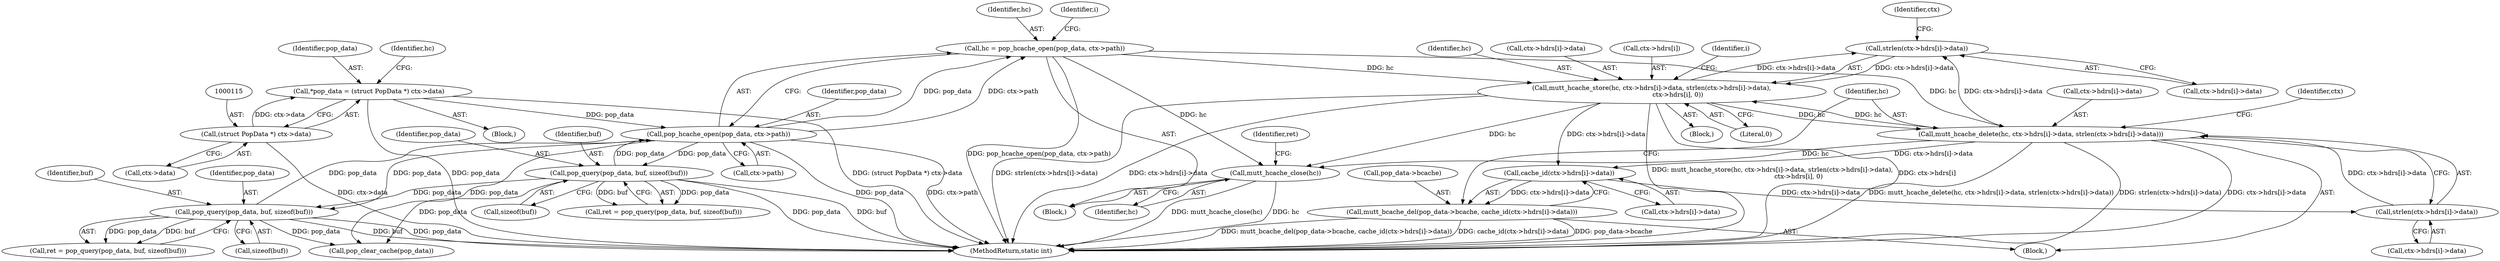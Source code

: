 digraph "0_neomutt_9bfab35522301794483f8f9ed60820bdec9be59e_3@API" {
"1000285" [label="(Call,strlen(ctx->hdrs[i]->data))"];
"1000250" [label="(Call,mutt_hcache_delete(hc, ctx->hdrs[i]->data, strlen(ctx->hdrs[i]->data)))"];
"1000150" [label="(Call,hc = pop_hcache_open(pop_data, ctx->path))"];
"1000152" [label="(Call,pop_hcache_open(pop_data, ctx->path))"];
"1000228" [label="(Call,pop_query(pop_data, buf, sizeof(buf)))"];
"1000112" [label="(Call,*pop_data = (struct PopData *) ctx->data)"];
"1000114" [label="(Call,(struct PopData *) ctx->data)"];
"1000313" [label="(Call,pop_query(pop_data, buf, sizeof(buf)))"];
"1000276" [label="(Call,mutt_hcache_store(hc, ctx->hdrs[i]->data, strlen(ctx->hdrs[i]->data),\n                          ctx->hdrs[i], 0))"];
"1000285" [label="(Call,strlen(ctx->hdrs[i]->data))"];
"1000259" [label="(Call,strlen(ctx->hdrs[i]->data))"];
"1000242" [label="(Call,cache_id(ctx->hdrs[i]->data))"];
"1000238" [label="(Call,mutt_bcache_del(pop_data->bcache, cache_id(ctx->hdrs[i]->data)))"];
"1000299" [label="(Call,mutt_hcache_close(hc))"];
"1000285" [label="(Call,strlen(ctx->hdrs[i]->data))"];
"1000250" [label="(Call,mutt_hcache_delete(hc, ctx->hdrs[i]->data, strlen(ctx->hdrs[i]->data)))"];
"1000277" [label="(Identifier,hc)"];
"1000251" [label="(Identifier,hc)"];
"1000113" [label="(Identifier,pop_data)"];
"1000311" [label="(Call,ret = pop_query(pop_data, buf, sizeof(buf)))"];
"1000238" [label="(Call,mutt_bcache_del(pop_data->bcache, cache_id(ctx->hdrs[i]->data)))"];
"1000112" [label="(Call,*pop_data = (struct PopData *) ctx->data)"];
"1000276" [label="(Call,mutt_hcache_store(hc, ctx->hdrs[i]->data, strlen(ctx->hdrs[i]->data),\n                          ctx->hdrs[i], 0))"];
"1000153" [label="(Identifier,pop_data)"];
"1000151" [label="(Identifier,hc)"];
"1000252" [label="(Call,ctx->hdrs[i]->data)"];
"1000351" [label="(MethodReturn,static int)"];
"1000116" [label="(Call,ctx->data)"];
"1000299" [label="(Call,mutt_hcache_close(hc))"];
"1000275" [label="(Block,)"];
"1000278" [label="(Call,ctx->hdrs[i]->data)"];
"1000131" [label="(Block,)"];
"1000239" [label="(Call,pop_data->bcache)"];
"1000228" [label="(Call,pop_query(pop_data, buf, sizeof(buf)))"];
"1000303" [label="(Identifier,ret)"];
"1000122" [label="(Identifier,hc)"];
"1000160" [label="(Identifier,i)"];
"1000271" [label="(Identifier,ctx)"];
"1000328" [label="(Call,pop_clear_cache(pop_data))"];
"1000315" [label="(Identifier,buf)"];
"1000154" [label="(Call,ctx->path)"];
"1000231" [label="(Call,sizeof(buf))"];
"1000293" [label="(Call,ctx->hdrs[i])"];
"1000152" [label="(Call,pop_hcache_open(pop_data, ctx->path))"];
"1000260" [label="(Call,ctx->hdrs[i]->data)"];
"1000237" [label="(Block,)"];
"1000314" [label="(Identifier,pop_data)"];
"1000300" [label="(Identifier,hc)"];
"1000313" [label="(Call,pop_query(pop_data, buf, sizeof(buf)))"];
"1000230" [label="(Identifier,buf)"];
"1000295" [label="(Identifier,ctx)"];
"1000103" [label="(Block,)"];
"1000114" [label="(Call,(struct PopData *) ctx->data)"];
"1000150" [label="(Call,hc = pop_hcache_open(pop_data, ctx->path))"];
"1000242" [label="(Call,cache_id(ctx->hdrs[i]->data))"];
"1000316" [label="(Call,sizeof(buf))"];
"1000243" [label="(Call,ctx->hdrs[i]->data)"];
"1000229" [label="(Identifier,pop_data)"];
"1000298" [label="(Literal,0)"];
"1000259" [label="(Call,strlen(ctx->hdrs[i]->data))"];
"1000286" [label="(Call,ctx->hdrs[i]->data)"];
"1000226" [label="(Call,ret = pop_query(pop_data, buf, sizeof(buf)))"];
"1000179" [label="(Identifier,i)"];
"1000285" -> "1000276"  [label="AST: "];
"1000285" -> "1000286"  [label="CFG: "];
"1000286" -> "1000285"  [label="AST: "];
"1000295" -> "1000285"  [label="CFG: "];
"1000285" -> "1000276"  [label="DDG: ctx->hdrs[i]->data"];
"1000250" -> "1000285"  [label="DDG: ctx->hdrs[i]->data"];
"1000276" -> "1000285"  [label="DDG: ctx->hdrs[i]->data"];
"1000250" -> "1000237"  [label="AST: "];
"1000250" -> "1000259"  [label="CFG: "];
"1000251" -> "1000250"  [label="AST: "];
"1000252" -> "1000250"  [label="AST: "];
"1000259" -> "1000250"  [label="AST: "];
"1000271" -> "1000250"  [label="CFG: "];
"1000250" -> "1000351"  [label="DDG: strlen(ctx->hdrs[i]->data)"];
"1000250" -> "1000351"  [label="DDG: ctx->hdrs[i]->data"];
"1000250" -> "1000351"  [label="DDG: mutt_hcache_delete(hc, ctx->hdrs[i]->data, strlen(ctx->hdrs[i]->data))"];
"1000250" -> "1000242"  [label="DDG: ctx->hdrs[i]->data"];
"1000150" -> "1000250"  [label="DDG: hc"];
"1000276" -> "1000250"  [label="DDG: hc"];
"1000259" -> "1000250"  [label="DDG: ctx->hdrs[i]->data"];
"1000250" -> "1000276"  [label="DDG: hc"];
"1000250" -> "1000299"  [label="DDG: hc"];
"1000150" -> "1000131"  [label="AST: "];
"1000150" -> "1000152"  [label="CFG: "];
"1000151" -> "1000150"  [label="AST: "];
"1000152" -> "1000150"  [label="AST: "];
"1000160" -> "1000150"  [label="CFG: "];
"1000150" -> "1000351"  [label="DDG: pop_hcache_open(pop_data, ctx->path)"];
"1000152" -> "1000150"  [label="DDG: pop_data"];
"1000152" -> "1000150"  [label="DDG: ctx->path"];
"1000150" -> "1000276"  [label="DDG: hc"];
"1000150" -> "1000299"  [label="DDG: hc"];
"1000152" -> "1000154"  [label="CFG: "];
"1000153" -> "1000152"  [label="AST: "];
"1000154" -> "1000152"  [label="AST: "];
"1000152" -> "1000351"  [label="DDG: pop_data"];
"1000152" -> "1000351"  [label="DDG: ctx->path"];
"1000228" -> "1000152"  [label="DDG: pop_data"];
"1000112" -> "1000152"  [label="DDG: pop_data"];
"1000313" -> "1000152"  [label="DDG: pop_data"];
"1000152" -> "1000228"  [label="DDG: pop_data"];
"1000152" -> "1000313"  [label="DDG: pop_data"];
"1000152" -> "1000328"  [label="DDG: pop_data"];
"1000228" -> "1000226"  [label="AST: "];
"1000228" -> "1000231"  [label="CFG: "];
"1000229" -> "1000228"  [label="AST: "];
"1000230" -> "1000228"  [label="AST: "];
"1000231" -> "1000228"  [label="AST: "];
"1000226" -> "1000228"  [label="CFG: "];
"1000228" -> "1000351"  [label="DDG: pop_data"];
"1000228" -> "1000351"  [label="DDG: buf"];
"1000228" -> "1000226"  [label="DDG: pop_data"];
"1000228" -> "1000226"  [label="DDG: buf"];
"1000228" -> "1000313"  [label="DDG: pop_data"];
"1000228" -> "1000328"  [label="DDG: pop_data"];
"1000112" -> "1000103"  [label="AST: "];
"1000112" -> "1000114"  [label="CFG: "];
"1000113" -> "1000112"  [label="AST: "];
"1000114" -> "1000112"  [label="AST: "];
"1000122" -> "1000112"  [label="CFG: "];
"1000112" -> "1000351"  [label="DDG: (struct PopData *) ctx->data"];
"1000112" -> "1000351"  [label="DDG: pop_data"];
"1000114" -> "1000112"  [label="DDG: ctx->data"];
"1000114" -> "1000116"  [label="CFG: "];
"1000115" -> "1000114"  [label="AST: "];
"1000116" -> "1000114"  [label="AST: "];
"1000114" -> "1000351"  [label="DDG: ctx->data"];
"1000313" -> "1000311"  [label="AST: "];
"1000313" -> "1000316"  [label="CFG: "];
"1000314" -> "1000313"  [label="AST: "];
"1000315" -> "1000313"  [label="AST: "];
"1000316" -> "1000313"  [label="AST: "];
"1000311" -> "1000313"  [label="CFG: "];
"1000313" -> "1000351"  [label="DDG: buf"];
"1000313" -> "1000351"  [label="DDG: pop_data"];
"1000313" -> "1000311"  [label="DDG: pop_data"];
"1000313" -> "1000311"  [label="DDG: buf"];
"1000313" -> "1000328"  [label="DDG: pop_data"];
"1000276" -> "1000275"  [label="AST: "];
"1000276" -> "1000298"  [label="CFG: "];
"1000277" -> "1000276"  [label="AST: "];
"1000278" -> "1000276"  [label="AST: "];
"1000293" -> "1000276"  [label="AST: "];
"1000298" -> "1000276"  [label="AST: "];
"1000179" -> "1000276"  [label="CFG: "];
"1000276" -> "1000351"  [label="DDG: ctx->hdrs[i]"];
"1000276" -> "1000351"  [label="DDG: strlen(ctx->hdrs[i]->data)"];
"1000276" -> "1000351"  [label="DDG: ctx->hdrs[i]->data"];
"1000276" -> "1000351"  [label="DDG: mutt_hcache_store(hc, ctx->hdrs[i]->data, strlen(ctx->hdrs[i]->data),\n                          ctx->hdrs[i], 0)"];
"1000276" -> "1000242"  [label="DDG: ctx->hdrs[i]->data"];
"1000276" -> "1000299"  [label="DDG: hc"];
"1000259" -> "1000260"  [label="CFG: "];
"1000260" -> "1000259"  [label="AST: "];
"1000242" -> "1000259"  [label="DDG: ctx->hdrs[i]->data"];
"1000242" -> "1000238"  [label="AST: "];
"1000242" -> "1000243"  [label="CFG: "];
"1000243" -> "1000242"  [label="AST: "];
"1000238" -> "1000242"  [label="CFG: "];
"1000242" -> "1000238"  [label="DDG: ctx->hdrs[i]->data"];
"1000238" -> "1000237"  [label="AST: "];
"1000239" -> "1000238"  [label="AST: "];
"1000251" -> "1000238"  [label="CFG: "];
"1000238" -> "1000351"  [label="DDG: pop_data->bcache"];
"1000238" -> "1000351"  [label="DDG: mutt_bcache_del(pop_data->bcache, cache_id(ctx->hdrs[i]->data))"];
"1000238" -> "1000351"  [label="DDG: cache_id(ctx->hdrs[i]->data)"];
"1000299" -> "1000131"  [label="AST: "];
"1000299" -> "1000300"  [label="CFG: "];
"1000300" -> "1000299"  [label="AST: "];
"1000303" -> "1000299"  [label="CFG: "];
"1000299" -> "1000351"  [label="DDG: mutt_hcache_close(hc)"];
"1000299" -> "1000351"  [label="DDG: hc"];
}
